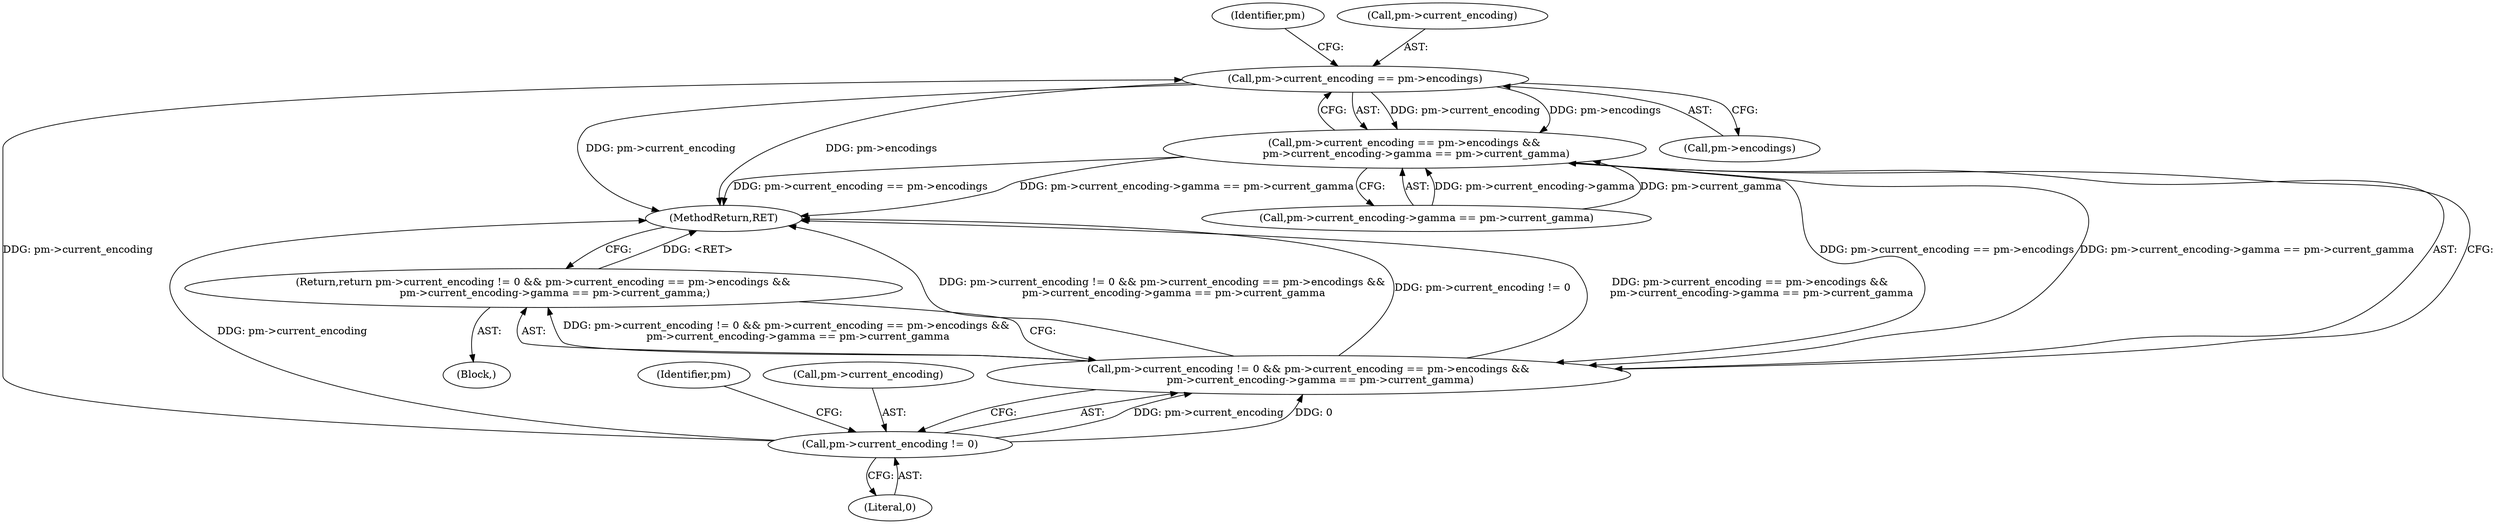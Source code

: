 digraph "0_Android_9d4853418ab2f754c2b63e091c29c5529b8b86ca_101@pointer" {
"1000111" [label="(Call,pm->current_encoding == pm->encodings)"];
"1000105" [label="(Call,pm->current_encoding != 0)"];
"1000110" [label="(Call,pm->current_encoding == pm->encodings &&\n       pm->current_encoding->gamma == pm->current_gamma)"];
"1000104" [label="(Call,pm->current_encoding != 0 && pm->current_encoding == pm->encodings &&\n       pm->current_encoding->gamma == pm->current_gamma)"];
"1000103" [label="(Return,return pm->current_encoding != 0 && pm->current_encoding == pm->encodings &&\n       pm->current_encoding->gamma == pm->current_gamma;)"];
"1000109" [label="(Literal,0)"];
"1000118" [label="(Call,pm->current_encoding->gamma == pm->current_gamma)"];
"1000121" [label="(Identifier,pm)"];
"1000111" [label="(Call,pm->current_encoding == pm->encodings)"];
"1000113" [label="(Identifier,pm)"];
"1000104" [label="(Call,pm->current_encoding != 0 && pm->current_encoding == pm->encodings &&\n       pm->current_encoding->gamma == pm->current_gamma)"];
"1000112" [label="(Call,pm->current_encoding)"];
"1000110" [label="(Call,pm->current_encoding == pm->encodings &&\n       pm->current_encoding->gamma == pm->current_gamma)"];
"1000106" [label="(Call,pm->current_encoding)"];
"1000105" [label="(Call,pm->current_encoding != 0)"];
"1000115" [label="(Call,pm->encodings)"];
"1000103" [label="(Return,return pm->current_encoding != 0 && pm->current_encoding == pm->encodings &&\n       pm->current_encoding->gamma == pm->current_gamma;)"];
"1000102" [label="(Block,)"];
"1000127" [label="(MethodReturn,RET)"];
"1000111" -> "1000110"  [label="AST: "];
"1000111" -> "1000115"  [label="CFG: "];
"1000112" -> "1000111"  [label="AST: "];
"1000115" -> "1000111"  [label="AST: "];
"1000121" -> "1000111"  [label="CFG: "];
"1000110" -> "1000111"  [label="CFG: "];
"1000111" -> "1000127"  [label="DDG: pm->encodings"];
"1000111" -> "1000127"  [label="DDG: pm->current_encoding"];
"1000111" -> "1000110"  [label="DDG: pm->current_encoding"];
"1000111" -> "1000110"  [label="DDG: pm->encodings"];
"1000105" -> "1000111"  [label="DDG: pm->current_encoding"];
"1000105" -> "1000104"  [label="AST: "];
"1000105" -> "1000109"  [label="CFG: "];
"1000106" -> "1000105"  [label="AST: "];
"1000109" -> "1000105"  [label="AST: "];
"1000113" -> "1000105"  [label="CFG: "];
"1000104" -> "1000105"  [label="CFG: "];
"1000105" -> "1000127"  [label="DDG: pm->current_encoding"];
"1000105" -> "1000104"  [label="DDG: pm->current_encoding"];
"1000105" -> "1000104"  [label="DDG: 0"];
"1000110" -> "1000104"  [label="AST: "];
"1000110" -> "1000118"  [label="CFG: "];
"1000118" -> "1000110"  [label="AST: "];
"1000104" -> "1000110"  [label="CFG: "];
"1000110" -> "1000127"  [label="DDG: pm->current_encoding->gamma == pm->current_gamma"];
"1000110" -> "1000127"  [label="DDG: pm->current_encoding == pm->encodings"];
"1000110" -> "1000104"  [label="DDG: pm->current_encoding == pm->encodings"];
"1000110" -> "1000104"  [label="DDG: pm->current_encoding->gamma == pm->current_gamma"];
"1000118" -> "1000110"  [label="DDG: pm->current_encoding->gamma"];
"1000118" -> "1000110"  [label="DDG: pm->current_gamma"];
"1000104" -> "1000103"  [label="AST: "];
"1000103" -> "1000104"  [label="CFG: "];
"1000104" -> "1000127"  [label="DDG: pm->current_encoding != 0 && pm->current_encoding == pm->encodings &&\n       pm->current_encoding->gamma == pm->current_gamma"];
"1000104" -> "1000127"  [label="DDG: pm->current_encoding != 0"];
"1000104" -> "1000127"  [label="DDG: pm->current_encoding == pm->encodings &&\n       pm->current_encoding->gamma == pm->current_gamma"];
"1000104" -> "1000103"  [label="DDG: pm->current_encoding != 0 && pm->current_encoding == pm->encodings &&\n       pm->current_encoding->gamma == pm->current_gamma"];
"1000103" -> "1000102"  [label="AST: "];
"1000127" -> "1000103"  [label="CFG: "];
"1000103" -> "1000127"  [label="DDG: <RET>"];
}
